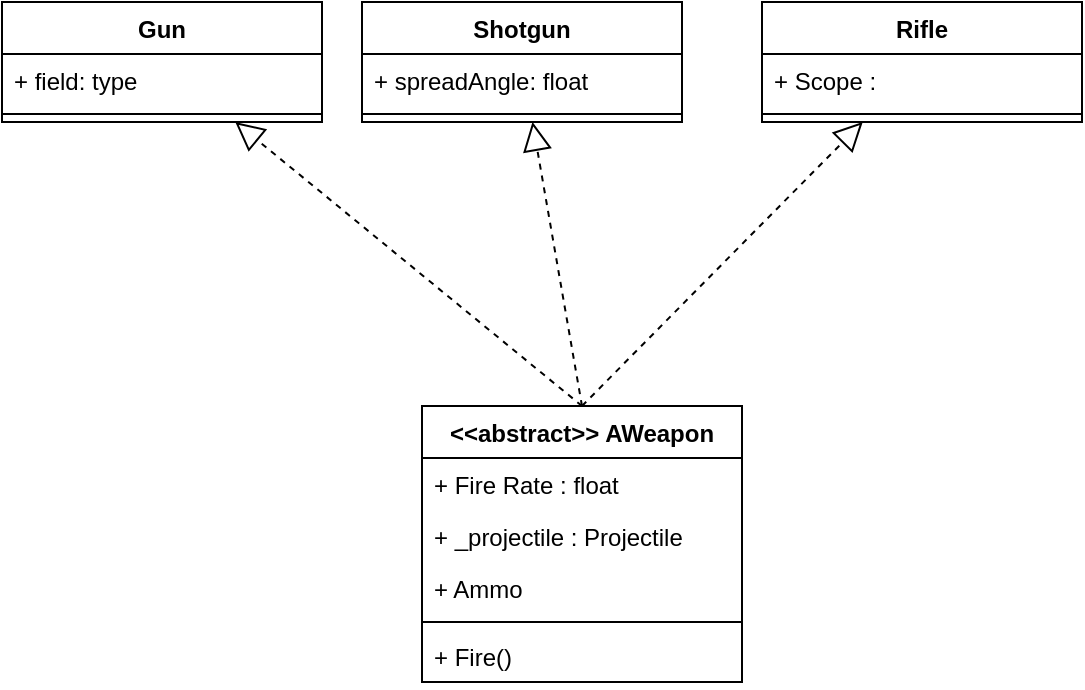 <mxfile version="11.1.4" type="device"><diagram id="R8juLv8GqREJHscTbkgv" name="Page-1"><mxGraphModel dx="630" dy="568" grid="1" gridSize="10" guides="1" tooltips="1" connect="1" arrows="1" fold="1" page="1" pageScale="1" pageWidth="827" pageHeight="1169" math="0" shadow="0"><root><mxCell id="0"/><mxCell id="1" parent="0"/><mxCell id="VKWkUER8HvPPysxRXHra-5" value="&lt;&lt;abstract&gt;&gt; AWeapon" style="swimlane;fontStyle=1;align=center;verticalAlign=top;childLayout=stackLayout;horizontal=1;startSize=26;horizontalStack=0;resizeParent=1;resizeParentMax=0;resizeLast=0;collapsible=1;marginBottom=0;" vertex="1" parent="1"><mxGeometry x="260" y="470" width="160" height="138" as="geometry"/></mxCell><mxCell id="VKWkUER8HvPPysxRXHra-6" value="+ Fire Rate : float" style="text;strokeColor=none;fillColor=none;align=left;verticalAlign=top;spacingLeft=4;spacingRight=4;overflow=hidden;rotatable=0;points=[[0,0.5],[1,0.5]];portConstraint=eastwest;" vertex="1" parent="VKWkUER8HvPPysxRXHra-5"><mxGeometry y="26" width="160" height="26" as="geometry"/></mxCell><mxCell id="VKWkUER8HvPPysxRXHra-9" value="+ _projectile : Projectile" style="text;strokeColor=none;fillColor=none;align=left;verticalAlign=top;spacingLeft=4;spacingRight=4;overflow=hidden;rotatable=0;points=[[0,0.5],[1,0.5]];portConstraint=eastwest;" vertex="1" parent="VKWkUER8HvPPysxRXHra-5"><mxGeometry y="52" width="160" height="26" as="geometry"/></mxCell><mxCell id="VKWkUER8HvPPysxRXHra-10" value="+ Ammo" style="text;strokeColor=none;fillColor=none;align=left;verticalAlign=top;spacingLeft=4;spacingRight=4;overflow=hidden;rotatable=0;points=[[0,0.5],[1,0.5]];portConstraint=eastwest;" vertex="1" parent="VKWkUER8HvPPysxRXHra-5"><mxGeometry y="78" width="160" height="26" as="geometry"/></mxCell><mxCell id="VKWkUER8HvPPysxRXHra-7" value="" style="line;strokeWidth=1;fillColor=none;align=left;verticalAlign=middle;spacingTop=-1;spacingLeft=3;spacingRight=3;rotatable=0;labelPosition=right;points=[];portConstraint=eastwest;" vertex="1" parent="VKWkUER8HvPPysxRXHra-5"><mxGeometry y="104" width="160" height="8" as="geometry"/></mxCell><mxCell id="VKWkUER8HvPPysxRXHra-8" value="+ Fire()" style="text;strokeColor=none;fillColor=none;align=left;verticalAlign=top;spacingLeft=4;spacingRight=4;overflow=hidden;rotatable=0;points=[[0,0.5],[1,0.5]];portConstraint=eastwest;" vertex="1" parent="VKWkUER8HvPPysxRXHra-5"><mxGeometry y="112" width="160" height="26" as="geometry"/></mxCell><mxCell id="VKWkUER8HvPPysxRXHra-11" value="Gun" style="swimlane;fontStyle=1;align=center;verticalAlign=top;childLayout=stackLayout;horizontal=1;startSize=26;horizontalStack=0;resizeParent=1;resizeParentMax=0;resizeLast=0;collapsible=1;marginBottom=0;" vertex="1" parent="1"><mxGeometry x="50" y="268" width="160" height="60" as="geometry"/></mxCell><mxCell id="VKWkUER8HvPPysxRXHra-12" value="+ field: type" style="text;strokeColor=none;fillColor=none;align=left;verticalAlign=top;spacingLeft=4;spacingRight=4;overflow=hidden;rotatable=0;points=[[0,0.5],[1,0.5]];portConstraint=eastwest;" vertex="1" parent="VKWkUER8HvPPysxRXHra-11"><mxGeometry y="26" width="160" height="26" as="geometry"/></mxCell><mxCell id="VKWkUER8HvPPysxRXHra-13" value="" style="line;strokeWidth=1;fillColor=none;align=left;verticalAlign=middle;spacingTop=-1;spacingLeft=3;spacingRight=3;rotatable=0;labelPosition=right;points=[];portConstraint=eastwest;" vertex="1" parent="VKWkUER8HvPPysxRXHra-11"><mxGeometry y="52" width="160" height="8" as="geometry"/></mxCell><mxCell id="VKWkUER8HvPPysxRXHra-15" value="Shotgun" style="swimlane;fontStyle=1;align=center;verticalAlign=top;childLayout=stackLayout;horizontal=1;startSize=26;horizontalStack=0;resizeParent=1;resizeParentMax=0;resizeLast=0;collapsible=1;marginBottom=0;" vertex="1" parent="1"><mxGeometry x="230" y="268" width="160" height="60" as="geometry"/></mxCell><mxCell id="VKWkUER8HvPPysxRXHra-16" value="+ spreadAngle: float" style="text;strokeColor=none;fillColor=none;align=left;verticalAlign=top;spacingLeft=4;spacingRight=4;overflow=hidden;rotatable=0;points=[[0,0.5],[1,0.5]];portConstraint=eastwest;" vertex="1" parent="VKWkUER8HvPPysxRXHra-15"><mxGeometry y="26" width="160" height="26" as="geometry"/></mxCell><mxCell id="VKWkUER8HvPPysxRXHra-17" value="" style="line;strokeWidth=1;fillColor=none;align=left;verticalAlign=middle;spacingTop=-1;spacingLeft=3;spacingRight=3;rotatable=0;labelPosition=right;points=[];portConstraint=eastwest;" vertex="1" parent="VKWkUER8HvPPysxRXHra-15"><mxGeometry y="52" width="160" height="8" as="geometry"/></mxCell><mxCell id="VKWkUER8HvPPysxRXHra-18" value="Rifle" style="swimlane;fontStyle=1;align=center;verticalAlign=top;childLayout=stackLayout;horizontal=1;startSize=26;horizontalStack=0;resizeParent=1;resizeParentMax=0;resizeLast=0;collapsible=1;marginBottom=0;" vertex="1" parent="1"><mxGeometry x="430" y="268" width="160" height="60" as="geometry"/></mxCell><mxCell id="VKWkUER8HvPPysxRXHra-19" value="+ Scope : " style="text;strokeColor=none;fillColor=none;align=left;verticalAlign=top;spacingLeft=4;spacingRight=4;overflow=hidden;rotatable=0;points=[[0,0.5],[1,0.5]];portConstraint=eastwest;" vertex="1" parent="VKWkUER8HvPPysxRXHra-18"><mxGeometry y="26" width="160" height="26" as="geometry"/></mxCell><mxCell id="VKWkUER8HvPPysxRXHra-20" value="" style="line;strokeWidth=1;fillColor=none;align=left;verticalAlign=middle;spacingTop=-1;spacingLeft=3;spacingRight=3;rotatable=0;labelPosition=right;points=[];portConstraint=eastwest;" vertex="1" parent="VKWkUER8HvPPysxRXHra-18"><mxGeometry y="52" width="160" height="8" as="geometry"/></mxCell><mxCell id="VKWkUER8HvPPysxRXHra-21" value="" style="endArrow=block;dashed=1;endFill=0;endSize=12;html=1;exitX=0.5;exitY=0;exitDx=0;exitDy=0;" edge="1" parent="1" source="VKWkUER8HvPPysxRXHra-5" target="VKWkUER8HvPPysxRXHra-11"><mxGeometry width="160" relative="1" as="geometry"><mxPoint x="120" y="460" as="sourcePoint"/><mxPoint x="280" y="460" as="targetPoint"/></mxGeometry></mxCell><mxCell id="VKWkUER8HvPPysxRXHra-22" value="" style="endArrow=block;dashed=1;endFill=0;endSize=12;html=1;exitX=0.5;exitY=0;exitDx=0;exitDy=0;" edge="1" parent="1" source="VKWkUER8HvPPysxRXHra-5" target="VKWkUER8HvPPysxRXHra-15"><mxGeometry width="160" relative="1" as="geometry"><mxPoint x="430" y="480" as="sourcePoint"/><mxPoint x="190.581" y="338.0" as="targetPoint"/></mxGeometry></mxCell><mxCell id="VKWkUER8HvPPysxRXHra-23" value="" style="endArrow=block;dashed=1;endFill=0;endSize=12;html=1;exitX=0.5;exitY=0;exitDx=0;exitDy=0;" edge="1" parent="1" source="VKWkUER8HvPPysxRXHra-5" target="VKWkUER8HvPPysxRXHra-18"><mxGeometry width="160" relative="1" as="geometry"><mxPoint x="430" y="480" as="sourcePoint"/><mxPoint x="339.186" y="338.0" as="targetPoint"/></mxGeometry></mxCell></root></mxGraphModel></diagram></mxfile>
